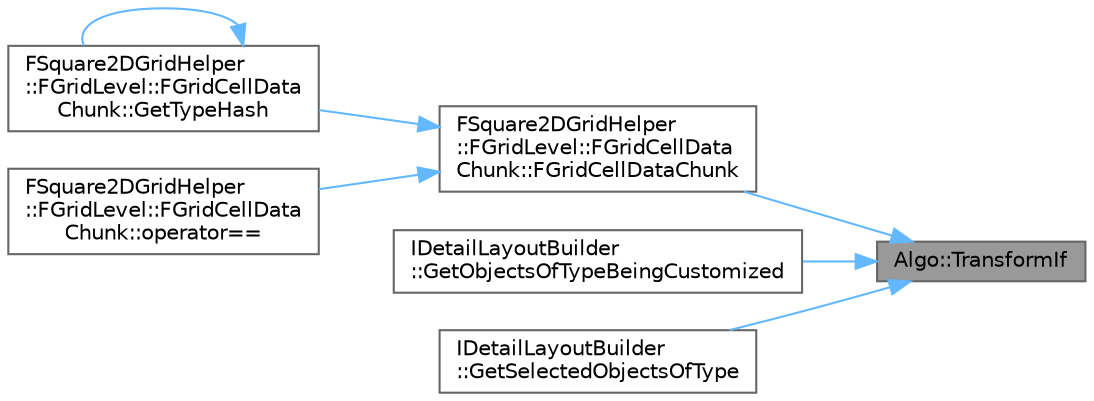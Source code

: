 digraph "Algo::TransformIf"
{
 // INTERACTIVE_SVG=YES
 // LATEX_PDF_SIZE
  bgcolor="transparent";
  edge [fontname=Helvetica,fontsize=10,labelfontname=Helvetica,labelfontsize=10];
  node [fontname=Helvetica,fontsize=10,shape=box,height=0.2,width=0.4];
  rankdir="RL";
  Node1 [id="Node000001",label="Algo::TransformIf",height=0.2,width=0.4,color="gray40", fillcolor="grey60", style="filled", fontcolor="black",tooltip="Conditionally applies a transform to a range and stores the results into a container."];
  Node1 -> Node2 [id="edge1_Node000001_Node000002",dir="back",color="steelblue1",style="solid",tooltip=" "];
  Node2 [id="Node000002",label="FSquare2DGridHelper\l::FGridLevel::FGridCellData\lChunk::FGridCellDataChunk",height=0.2,width=0.4,color="grey40", fillcolor="white", style="filled",URL="$db/dde/structFSquare2DGridHelper_1_1FGridLevel_1_1FGridCellDataChunk.html#ae890c86c1b682be36042faf5ecdfea2e",tooltip=" "];
  Node2 -> Node3 [id="edge2_Node000002_Node000003",dir="back",color="steelblue1",style="solid",tooltip=" "];
  Node3 [id="Node000003",label="FSquare2DGridHelper\l::FGridLevel::FGridCellData\lChunk::GetTypeHash",height=0.2,width=0.4,color="grey40", fillcolor="white", style="filled",URL="$db/dde/structFSquare2DGridHelper_1_1FGridLevel_1_1FGridCellDataChunk.html#a6d4cb6512a334415d3282797c80fb306",tooltip=" "];
  Node3 -> Node3 [id="edge3_Node000003_Node000003",dir="back",color="steelblue1",style="solid",tooltip=" "];
  Node2 -> Node4 [id="edge4_Node000002_Node000004",dir="back",color="steelblue1",style="solid",tooltip=" "];
  Node4 [id="Node000004",label="FSquare2DGridHelper\l::FGridLevel::FGridCellData\lChunk::operator==",height=0.2,width=0.4,color="grey40", fillcolor="white", style="filled",URL="$db/dde/structFSquare2DGridHelper_1_1FGridLevel_1_1FGridCellDataChunk.html#a588f36695b7ec15cdefa34e73412dc00",tooltip=" "];
  Node1 -> Node5 [id="edge5_Node000001_Node000005",dir="back",color="steelblue1",style="solid",tooltip=" "];
  Node5 [id="Node000005",label="IDetailLayoutBuilder\l::GetObjectsOfTypeBeingCustomized",height=0.2,width=0.4,color="grey40", fillcolor="white", style="filled",URL="$d7/de5/classIDetailLayoutBuilder.html#a746c8686c04f0f1ce4d31783f6d3c68d",tooltip="Gets the current object(s) being customized by this builder of ObjectType."];
  Node1 -> Node6 [id="edge6_Node000001_Node000006",dir="back",color="steelblue1",style="solid",tooltip=" "];
  Node6 [id="Node000006",label="IDetailLayoutBuilder\l::GetSelectedObjectsOfType",height=0.2,width=0.4,color="grey40", fillcolor="white", style="filled",URL="$d7/de5/classIDetailLayoutBuilder.html#a4f99a4feb15f5334ec6b59b7774be28c",tooltip="Get the root objects (of ObjectType) observed by this layout."];
}
